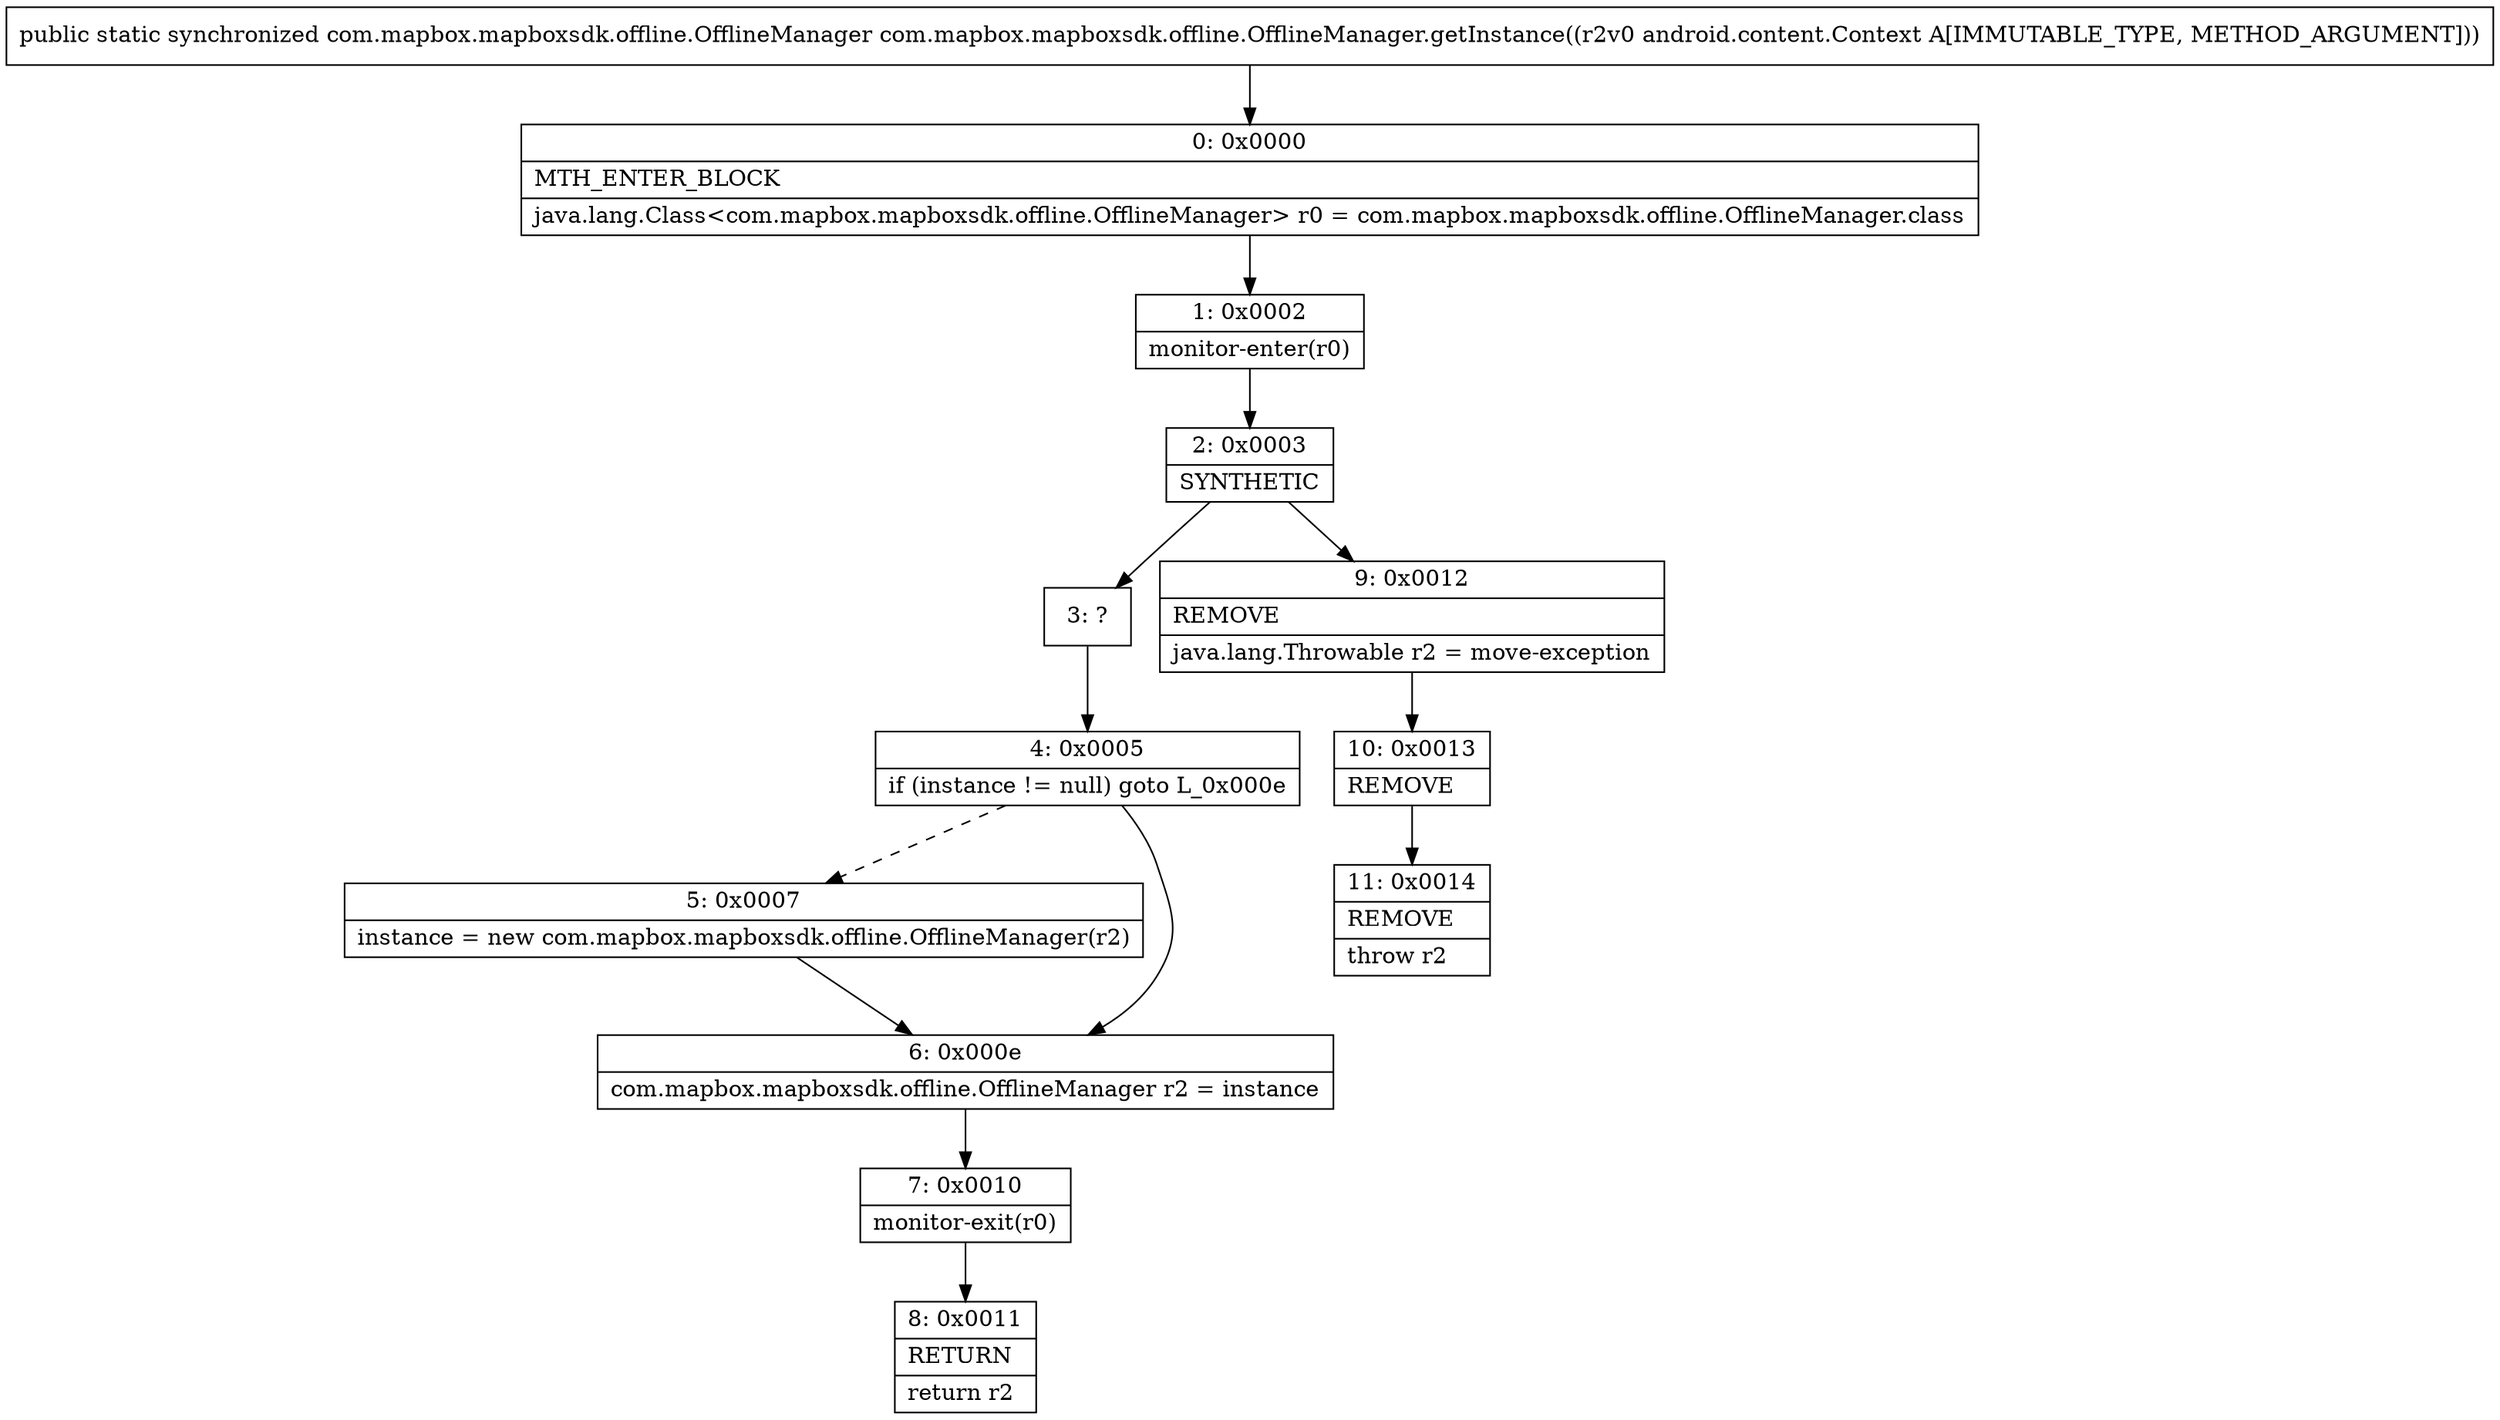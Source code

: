 digraph "CFG forcom.mapbox.mapboxsdk.offline.OfflineManager.getInstance(Landroid\/content\/Context;)Lcom\/mapbox\/mapboxsdk\/offline\/OfflineManager;" {
Node_0 [shape=record,label="{0\:\ 0x0000|MTH_ENTER_BLOCK\l|java.lang.Class\<com.mapbox.mapboxsdk.offline.OfflineManager\> r0 = com.mapbox.mapboxsdk.offline.OfflineManager.class\l}"];
Node_1 [shape=record,label="{1\:\ 0x0002|monitor\-enter(r0)\l}"];
Node_2 [shape=record,label="{2\:\ 0x0003|SYNTHETIC\l}"];
Node_3 [shape=record,label="{3\:\ ?}"];
Node_4 [shape=record,label="{4\:\ 0x0005|if (instance != null) goto L_0x000e\l}"];
Node_5 [shape=record,label="{5\:\ 0x0007|instance = new com.mapbox.mapboxsdk.offline.OfflineManager(r2)\l}"];
Node_6 [shape=record,label="{6\:\ 0x000e|com.mapbox.mapboxsdk.offline.OfflineManager r2 = instance\l}"];
Node_7 [shape=record,label="{7\:\ 0x0010|monitor\-exit(r0)\l}"];
Node_8 [shape=record,label="{8\:\ 0x0011|RETURN\l|return r2\l}"];
Node_9 [shape=record,label="{9\:\ 0x0012|REMOVE\l|java.lang.Throwable r2 = move\-exception\l}"];
Node_10 [shape=record,label="{10\:\ 0x0013|REMOVE\l}"];
Node_11 [shape=record,label="{11\:\ 0x0014|REMOVE\l|throw r2\l}"];
MethodNode[shape=record,label="{public static synchronized com.mapbox.mapboxsdk.offline.OfflineManager com.mapbox.mapboxsdk.offline.OfflineManager.getInstance((r2v0 android.content.Context A[IMMUTABLE_TYPE, METHOD_ARGUMENT])) }"];
MethodNode -> Node_0;
Node_0 -> Node_1;
Node_1 -> Node_2;
Node_2 -> Node_3;
Node_2 -> Node_9;
Node_3 -> Node_4;
Node_4 -> Node_5[style=dashed];
Node_4 -> Node_6;
Node_5 -> Node_6;
Node_6 -> Node_7;
Node_7 -> Node_8;
Node_9 -> Node_10;
Node_10 -> Node_11;
}

